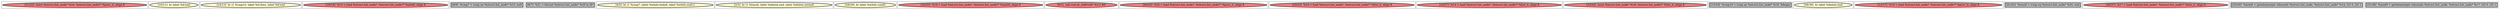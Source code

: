 
digraph G {





subgraph cluster20 {


node1286 [penwidth=3.0,fontsize=20,fillcolor=lightcoral,label="[21/22]  store %struct.list_node* %16, %struct.list_node** %prev_it, align 8",shape=ellipse,style=filled ]



}

subgraph cluster18 {


node1284 [penwidth=3.0,fontsize=20,fillcolor=lemonchiffon,label="[10/11]  br label %if.end",shape=ellipse,style=filled ]



}

subgraph cluster16 {


node1282 [penwidth=3.0,fontsize=20,fillcolor=lemonchiffon,label="[14/15]  br i1 %cmp10, label %if.then, label %if.end",shape=ellipse,style=filled ]



}

subgraph cluster17 {


node1283 [penwidth=3.0,fontsize=20,fillcolor=lightcoral,label="[18/19]  %15 = load %struct.list_node*, %struct.list_node** %next6, align 8",shape=ellipse,style=filled ]



}

subgraph cluster4 {


node1270 [penwidth=3.0,fontsize=20,fillcolor=grey,label="[8/9]  %cmp7 = icmp ne %struct.list_node* %15, null",shape=rectangle,style=filled ]



}

subgraph cluster3 {


node1269 [penwidth=3.0,fontsize=20,fillcolor=grey,label="[6/7]  %21 = bitcast %struct.list_node* %20 to i8*",shape=rectangle,style=filled ]



}

subgraph cluster2 {


node1268 [penwidth=3.0,fontsize=20,fillcolor=lemonchiffon,label="[4/5]  br i1 %cmp7, label %while.body8, label %while.end11",shape=ellipse,style=filled ]



}

subgraph cluster1 {


node1267 [penwidth=3.0,fontsize=20,fillcolor=lemonchiffon,label="[2/3]  br i1 %isnull, label %delete.end, label %delete.notnull",shape=ellipse,style=filled ]



}

subgraph cluster12 {


node1278 [penwidth=3.0,fontsize=20,fillcolor=lemonchiffon,label="[28/29]  br label %while.cond5",shape=ellipse,style=filled ]



}

subgraph cluster5 {


node1271 [penwidth=3.0,fontsize=20,fillcolor=lightcoral,label="[32/35]  %18 = load %struct.list_node*, %struct.list_node** %next9, align 8",shape=ellipse,style=filled ]



}

subgraph cluster0 {


node1266 [penwidth=3.0,fontsize=20,fillcolor=lightcoral,label="[0/1]  call void @_ZdlPv(i8* %21) #9",shape=ellipse,style=filled ]



}

subgraph cluster6 {


node1272 [penwidth=3.0,fontsize=20,fillcolor=lightcoral,label="[40/43]  %20 = load %struct.list_node*, %struct.list_node** %prev_it, align 8",shape=ellipse,style=filled ]



}

subgraph cluster14 {


node1280 [penwidth=3.0,fontsize=20,fillcolor=lightcoral,label="[20/23]  %16 = load %struct.list_node*, %struct.list_node** %list_it, align 8",shape=ellipse,style=filled ]



}

subgraph cluster7 {


node1273 [penwidth=3.0,fontsize=20,fillcolor=lightcoral,label="[24/27]  %14 = load %struct.list_node*, %struct.list_node** %list_it, align 8",shape=ellipse,style=filled ]



}

subgraph cluster8 {


node1274 [penwidth=3.0,fontsize=20,fillcolor=lightcoral,label="[33/34]  store %struct.list_node* %18, %struct.list_node** %list_it, align 8",shape=ellipse,style=filled ]



}

subgraph cluster21 {


node1287 [penwidth=3.0,fontsize=20,fillcolor=grey,label="[13/16]  %cmp10 = icmp ne %struct.list_node* %19, %begin",shape=rectangle,style=filled ]



}

subgraph cluster9 {


node1275 [penwidth=3.0,fontsize=20,fillcolor=lemonchiffon,label="[38/39]  br label %delete.end",shape=ellipse,style=filled ]



}

subgraph cluster19 {


node1285 [penwidth=3.0,fontsize=20,fillcolor=lightcoral,label="[12/17]  %19 = load %struct.list_node*, %struct.list_node** %prev_it, align 8",shape=ellipse,style=filled ]



}

subgraph cluster10 {


node1276 [penwidth=3.0,fontsize=20,fillcolor=grey,label="[41/42]  %isnull = icmp eq %struct.list_node* %20, null",shape=rectangle,style=filled ]



}

subgraph cluster11 {


node1277 [penwidth=3.0,fontsize=20,fillcolor=lightcoral,label="[30/37]  %17 = load %struct.list_node*, %struct.list_node** %list_it, align 8",shape=ellipse,style=filled ]



}

subgraph cluster13 {


node1279 [penwidth=3.0,fontsize=20,fillcolor=grey,label="[25/26]  %next6 = getelementptr inbounds %struct.list_node, %struct.list_node* %14, i32 0, i32 1",shape=rectangle,style=filled ]



}

subgraph cluster15 {


node1281 [penwidth=3.0,fontsize=20,fillcolor=grey,label="[31/36]  %next9 = getelementptr inbounds %struct.list_node, %struct.list_node* %17, i32 0, i32 1",shape=rectangle,style=filled ]



}

}
